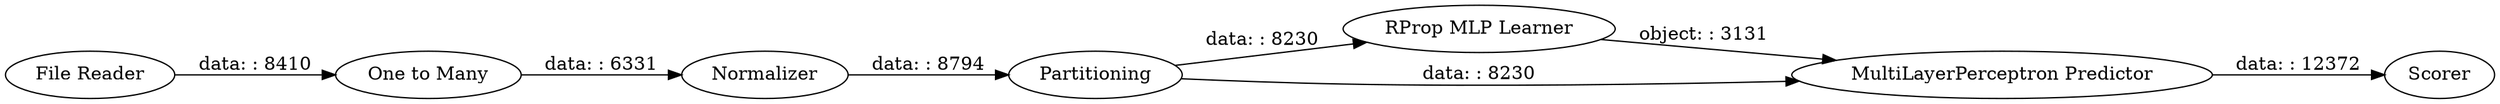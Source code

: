 digraph {
	"-3301870179083542251_3" [label=Normalizer]
	"-3301870179083542251_4" [label=Partitioning]
	"-8806419615390016321_6" [label="RProp MLP Learner"]
	"-8806419615390016321_1" [label="File Reader"]
	"-3301870179083542251_2" [label="One to Many"]
	"-8806419615390016321_5" [label="MultiLayerPerceptron Predictor"]
	"-8806419615390016321_8" [label=Scorer]
	"-8806419615390016321_5" -> "-8806419615390016321_8" [label="data: : 12372"]
	"-3301870179083542251_4" -> "-8806419615390016321_6" [label="data: : 8230"]
	"-8806419615390016321_6" -> "-8806419615390016321_5" [label="object: : 3131"]
	"-3301870179083542251_4" -> "-8806419615390016321_5" [label="data: : 8230"]
	"-3301870179083542251_2" -> "-3301870179083542251_3" [label="data: : 6331"]
	"-3301870179083542251_3" -> "-3301870179083542251_4" [label="data: : 8794"]
	"-8806419615390016321_1" -> "-3301870179083542251_2" [label="data: : 8410"]
	rankdir=LR
}
